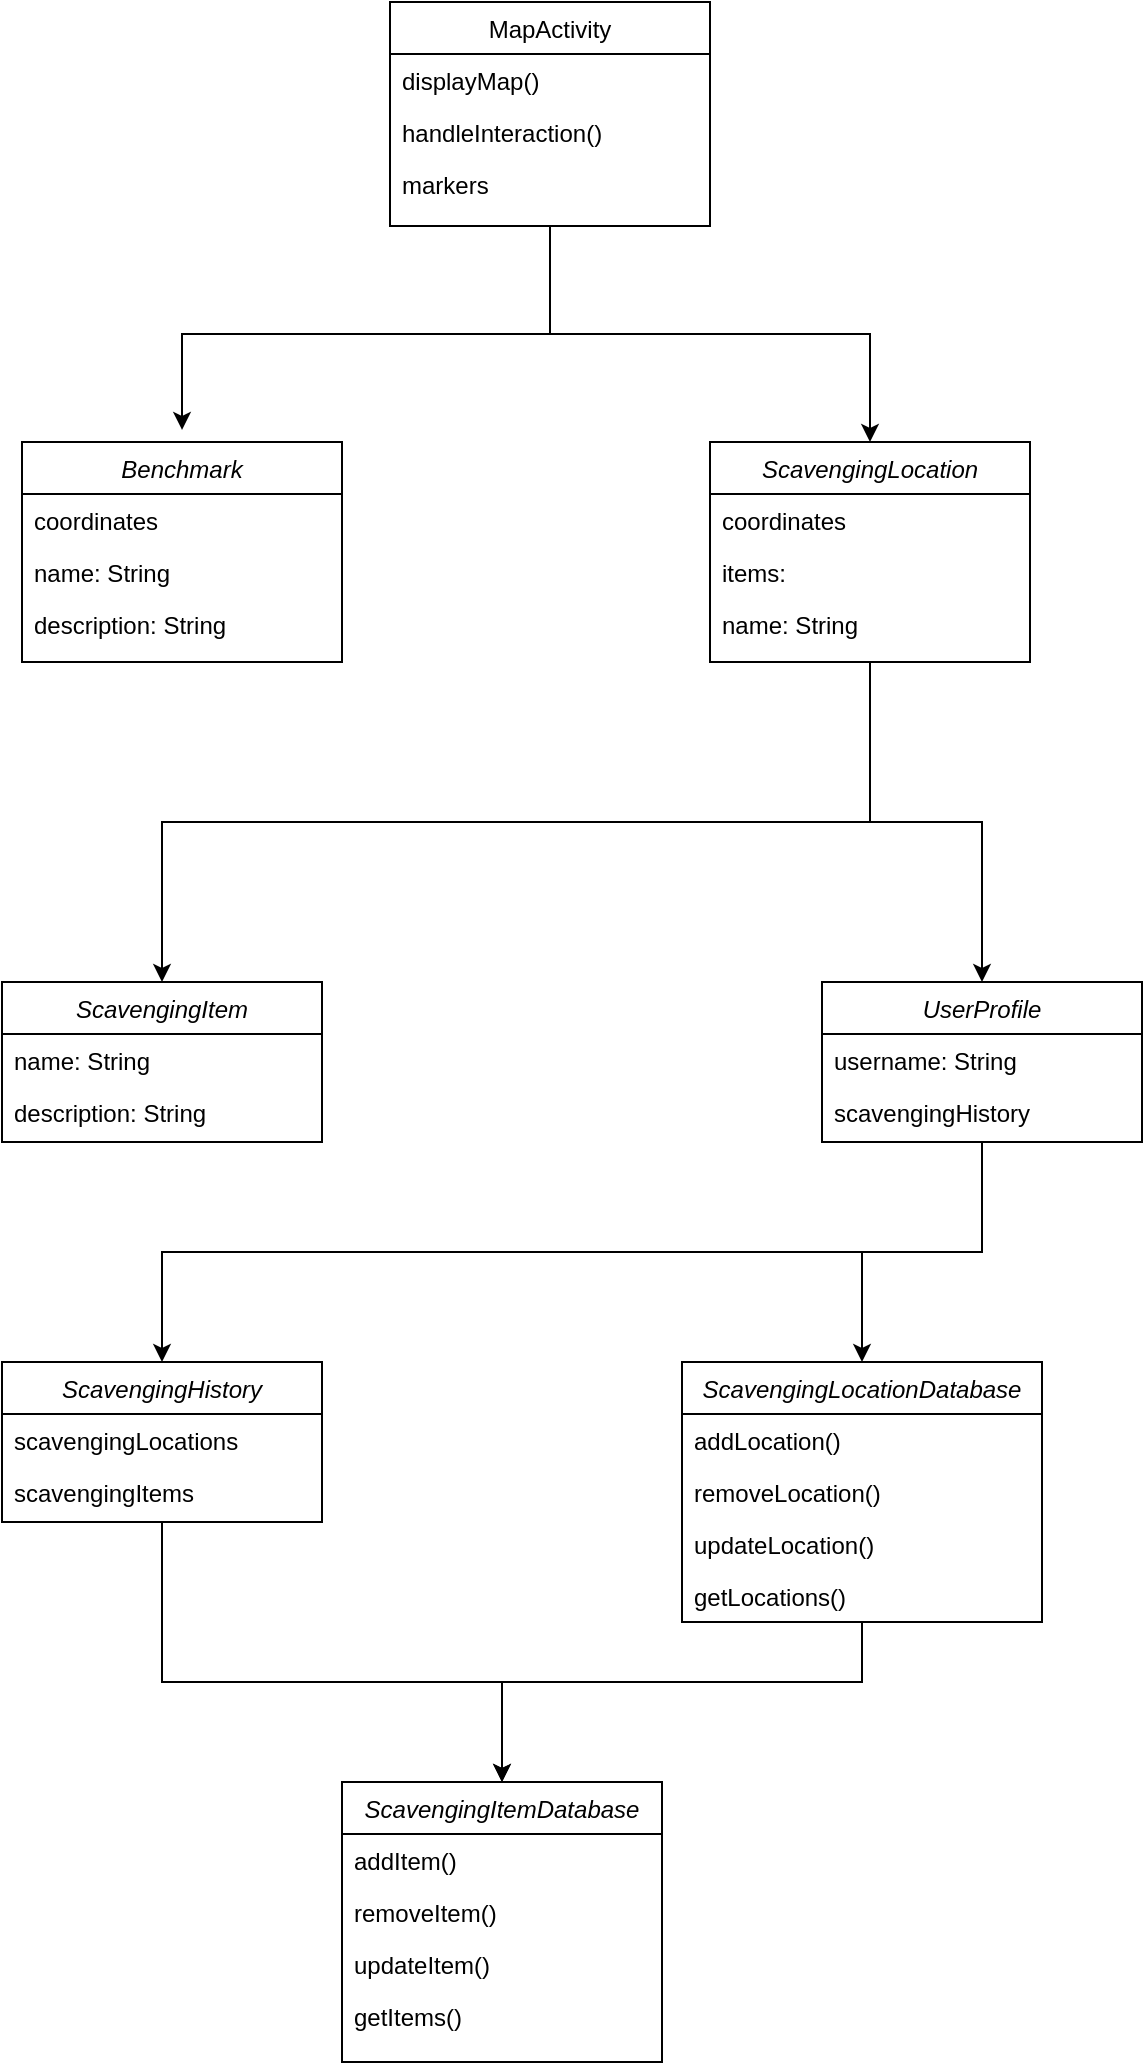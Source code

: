 <mxfile version="20.8.13" type="github"><diagram id="C5RBs43oDa-KdzZeNtuy" name="Page-1"><mxGraphModel dx="2074" dy="1106" grid="1" gridSize="10" guides="1" tooltips="1" connect="1" arrows="1" fold="1" page="1" pageScale="1" pageWidth="827" pageHeight="1169" math="0" shadow="0"><root><mxCell id="WIyWlLk6GJQsqaUBKTNV-0"/><mxCell id="WIyWlLk6GJQsqaUBKTNV-1" parent="WIyWlLk6GJQsqaUBKTNV-0"/><mxCell id="_OQlphnCNKceHCE0-Q27-32" style="edgeStyle=orthogonalEdgeStyle;rounded=0;orthogonalLoop=1;jettySize=auto;html=1;exitX=0.5;exitY=1;exitDx=0;exitDy=0;" edge="1" parent="WIyWlLk6GJQsqaUBKTNV-1" source="zkfFHV4jXpPFQw0GAbJ--0" target="_OQlphnCNKceHCE0-Q27-12"><mxGeometry relative="1" as="geometry"/></mxCell><mxCell id="_OQlphnCNKceHCE0-Q27-33" style="edgeStyle=orthogonalEdgeStyle;rounded=0;orthogonalLoop=1;jettySize=auto;html=1;exitX=0.5;exitY=1;exitDx=0;exitDy=0;" edge="1" parent="WIyWlLk6GJQsqaUBKTNV-1" source="zkfFHV4jXpPFQw0GAbJ--0" target="_OQlphnCNKceHCE0-Q27-8"><mxGeometry relative="1" as="geometry"/></mxCell><mxCell id="zkfFHV4jXpPFQw0GAbJ--0" value="ScavengingLocation" style="swimlane;fontStyle=2;align=center;verticalAlign=top;childLayout=stackLayout;horizontal=1;startSize=26;horizontalStack=0;resizeParent=1;resizeLast=0;collapsible=1;marginBottom=0;rounded=0;shadow=0;strokeWidth=1;" parent="WIyWlLk6GJQsqaUBKTNV-1" vertex="1"><mxGeometry x="494" y="260" width="160" height="110" as="geometry"><mxRectangle x="230" y="140" width="160" height="26" as="alternateBounds"/></mxGeometry></mxCell><mxCell id="zkfFHV4jXpPFQw0GAbJ--1" value="coordinates" style="text;align=left;verticalAlign=top;spacingLeft=4;spacingRight=4;overflow=hidden;rotatable=0;points=[[0,0.5],[1,0.5]];portConstraint=eastwest;" parent="zkfFHV4jXpPFQw0GAbJ--0" vertex="1"><mxGeometry y="26" width="160" height="26" as="geometry"/></mxCell><mxCell id="zkfFHV4jXpPFQw0GAbJ--2" value="items:" style="text;align=left;verticalAlign=top;spacingLeft=4;spacingRight=4;overflow=hidden;rotatable=0;points=[[0,0.5],[1,0.5]];portConstraint=eastwest;rounded=0;shadow=0;html=0;" parent="zkfFHV4jXpPFQw0GAbJ--0" vertex="1"><mxGeometry y="52" width="160" height="26" as="geometry"/></mxCell><mxCell id="zkfFHV4jXpPFQw0GAbJ--3" value="name: String" style="text;align=left;verticalAlign=top;spacingLeft=4;spacingRight=4;overflow=hidden;rotatable=0;points=[[0,0.5],[1,0.5]];portConstraint=eastwest;rounded=0;shadow=0;html=0;" parent="zkfFHV4jXpPFQw0GAbJ--0" vertex="1"><mxGeometry y="78" width="160" height="26" as="geometry"/></mxCell><mxCell id="_OQlphnCNKceHCE0-Q27-28" style="edgeStyle=orthogonalEdgeStyle;rounded=0;orthogonalLoop=1;jettySize=auto;html=1;entryX=0.5;entryY=0;entryDx=0;entryDy=0;" edge="1" parent="WIyWlLk6GJQsqaUBKTNV-1" target="zkfFHV4jXpPFQw0GAbJ--0"><mxGeometry relative="1" as="geometry"><mxPoint x="574" y="260" as="sourcePoint"/></mxGeometry></mxCell><mxCell id="_OQlphnCNKceHCE0-Q27-29" style="edgeStyle=orthogonalEdgeStyle;rounded=0;orthogonalLoop=1;jettySize=auto;html=1;exitX=0.5;exitY=1;exitDx=0;exitDy=0;entryX=0.5;entryY=-0.055;entryDx=0;entryDy=0;entryPerimeter=0;" edge="1" parent="WIyWlLk6GJQsqaUBKTNV-1" source="zkfFHV4jXpPFQw0GAbJ--17" target="_OQlphnCNKceHCE0-Q27-2"><mxGeometry relative="1" as="geometry"/></mxCell><mxCell id="_OQlphnCNKceHCE0-Q27-30" style="edgeStyle=orthogonalEdgeStyle;rounded=0;orthogonalLoop=1;jettySize=auto;html=1;exitX=0.5;exitY=1;exitDx=0;exitDy=0;entryX=0.5;entryY=0;entryDx=0;entryDy=0;" edge="1" parent="WIyWlLk6GJQsqaUBKTNV-1" source="zkfFHV4jXpPFQw0GAbJ--17" target="zkfFHV4jXpPFQw0GAbJ--0"><mxGeometry relative="1" as="geometry"/></mxCell><mxCell id="zkfFHV4jXpPFQw0GAbJ--17" value="MapActivity" style="swimlane;fontStyle=0;align=center;verticalAlign=top;childLayout=stackLayout;horizontal=1;startSize=26;horizontalStack=0;resizeParent=1;resizeLast=0;collapsible=1;marginBottom=0;rounded=0;shadow=0;strokeWidth=1;" parent="WIyWlLk6GJQsqaUBKTNV-1" vertex="1"><mxGeometry x="334" y="40" width="160" height="112" as="geometry"><mxRectangle x="550" y="140" width="160" height="26" as="alternateBounds"/></mxGeometry></mxCell><mxCell id="zkfFHV4jXpPFQw0GAbJ--18" value="displayMap()" style="text;align=left;verticalAlign=top;spacingLeft=4;spacingRight=4;overflow=hidden;rotatable=0;points=[[0,0.5],[1,0.5]];portConstraint=eastwest;" parent="zkfFHV4jXpPFQw0GAbJ--17" vertex="1"><mxGeometry y="26" width="160" height="26" as="geometry"/></mxCell><mxCell id="zkfFHV4jXpPFQw0GAbJ--19" value="handleInteraction()" style="text;align=left;verticalAlign=top;spacingLeft=4;spacingRight=4;overflow=hidden;rotatable=0;points=[[0,0.5],[1,0.5]];portConstraint=eastwest;rounded=0;shadow=0;html=0;" parent="zkfFHV4jXpPFQw0GAbJ--17" vertex="1"><mxGeometry y="52" width="160" height="26" as="geometry"/></mxCell><mxCell id="_OQlphnCNKceHCE0-Q27-2" value="Benchmark&#xA;&#xA;" style="swimlane;fontStyle=2;align=center;verticalAlign=top;childLayout=stackLayout;horizontal=1;startSize=26;horizontalStack=0;resizeParent=1;resizeLast=0;collapsible=1;marginBottom=0;rounded=0;shadow=0;strokeWidth=1;" vertex="1" parent="WIyWlLk6GJQsqaUBKTNV-1"><mxGeometry x="150" y="260" width="160" height="110" as="geometry"><mxRectangle x="230" y="140" width="160" height="26" as="alternateBounds"/></mxGeometry></mxCell><mxCell id="_OQlphnCNKceHCE0-Q27-3" value="coordinates" style="text;align=left;verticalAlign=top;spacingLeft=4;spacingRight=4;overflow=hidden;rotatable=0;points=[[0,0.5],[1,0.5]];portConstraint=eastwest;" vertex="1" parent="_OQlphnCNKceHCE0-Q27-2"><mxGeometry y="26" width="160" height="26" as="geometry"/></mxCell><mxCell id="_OQlphnCNKceHCE0-Q27-4" value="name: String" style="text;align=left;verticalAlign=top;spacingLeft=4;spacingRight=4;overflow=hidden;rotatable=0;points=[[0,0.5],[1,0.5]];portConstraint=eastwest;rounded=0;shadow=0;html=0;" vertex="1" parent="_OQlphnCNKceHCE0-Q27-2"><mxGeometry y="52" width="160" height="26" as="geometry"/></mxCell><mxCell id="_OQlphnCNKceHCE0-Q27-5" value="description: String" style="text;align=left;verticalAlign=top;spacingLeft=4;spacingRight=4;overflow=hidden;rotatable=0;points=[[0,0.5],[1,0.5]];portConstraint=eastwest;rounded=0;shadow=0;html=0;" vertex="1" parent="_OQlphnCNKceHCE0-Q27-2"><mxGeometry y="78" width="160" height="26" as="geometry"/></mxCell><mxCell id="_OQlphnCNKceHCE0-Q27-34" style="edgeStyle=orthogonalEdgeStyle;rounded=0;orthogonalLoop=1;jettySize=auto;html=1;exitX=0.5;exitY=1;exitDx=0;exitDy=0;" edge="1" parent="WIyWlLk6GJQsqaUBKTNV-1" source="_OQlphnCNKceHCE0-Q27-8" target="_OQlphnCNKceHCE0-Q27-16"><mxGeometry relative="1" as="geometry"/></mxCell><mxCell id="_OQlphnCNKceHCE0-Q27-35" style="edgeStyle=orthogonalEdgeStyle;rounded=0;orthogonalLoop=1;jettySize=auto;html=1;exitX=0.5;exitY=1;exitDx=0;exitDy=0;" edge="1" parent="WIyWlLk6GJQsqaUBKTNV-1" source="_OQlphnCNKceHCE0-Q27-8" target="_OQlphnCNKceHCE0-Q27-20"><mxGeometry relative="1" as="geometry"/></mxCell><mxCell id="_OQlphnCNKceHCE0-Q27-8" value="UserProfile&#xA;" style="swimlane;fontStyle=2;align=center;verticalAlign=top;childLayout=stackLayout;horizontal=1;startSize=26;horizontalStack=0;resizeParent=1;resizeLast=0;collapsible=1;marginBottom=0;rounded=0;shadow=0;strokeWidth=1;" vertex="1" parent="WIyWlLk6GJQsqaUBKTNV-1"><mxGeometry x="550" y="530" width="160" height="80" as="geometry"><mxRectangle x="230" y="140" width="160" height="26" as="alternateBounds"/></mxGeometry></mxCell><mxCell id="_OQlphnCNKceHCE0-Q27-9" value="username: String" style="text;align=left;verticalAlign=top;spacingLeft=4;spacingRight=4;overflow=hidden;rotatable=0;points=[[0,0.5],[1,0.5]];portConstraint=eastwest;" vertex="1" parent="_OQlphnCNKceHCE0-Q27-8"><mxGeometry y="26" width="160" height="26" as="geometry"/></mxCell><mxCell id="_OQlphnCNKceHCE0-Q27-10" value="scavengingHistory" style="text;align=left;verticalAlign=top;spacingLeft=4;spacingRight=4;overflow=hidden;rotatable=0;points=[[0,0.5],[1,0.5]];portConstraint=eastwest;rounded=0;shadow=0;html=0;" vertex="1" parent="_OQlphnCNKceHCE0-Q27-8"><mxGeometry y="52" width="160" height="26" as="geometry"/></mxCell><mxCell id="_OQlphnCNKceHCE0-Q27-12" value="ScavengingItem" style="swimlane;fontStyle=2;align=center;verticalAlign=top;childLayout=stackLayout;horizontal=1;startSize=26;horizontalStack=0;resizeParent=1;resizeLast=0;collapsible=1;marginBottom=0;rounded=0;shadow=0;strokeWidth=1;" vertex="1" parent="WIyWlLk6GJQsqaUBKTNV-1"><mxGeometry x="140" y="530" width="160" height="80" as="geometry"><mxRectangle x="230" y="140" width="160" height="26" as="alternateBounds"/></mxGeometry></mxCell><mxCell id="_OQlphnCNKceHCE0-Q27-13" value="name: String" style="text;align=left;verticalAlign=top;spacingLeft=4;spacingRight=4;overflow=hidden;rotatable=0;points=[[0,0.5],[1,0.5]];portConstraint=eastwest;" vertex="1" parent="_OQlphnCNKceHCE0-Q27-12"><mxGeometry y="26" width="160" height="26" as="geometry"/></mxCell><mxCell id="_OQlphnCNKceHCE0-Q27-14" value="description: String" style="text;align=left;verticalAlign=top;spacingLeft=4;spacingRight=4;overflow=hidden;rotatable=0;points=[[0,0.5],[1,0.5]];portConstraint=eastwest;rounded=0;shadow=0;html=0;" vertex="1" parent="_OQlphnCNKceHCE0-Q27-12"><mxGeometry y="52" width="160" height="26" as="geometry"/></mxCell><mxCell id="_OQlphnCNKceHCE0-Q27-37" style="edgeStyle=orthogonalEdgeStyle;rounded=0;orthogonalLoop=1;jettySize=auto;html=1;exitX=0.5;exitY=1;exitDx=0;exitDy=0;entryX=0.5;entryY=0;entryDx=0;entryDy=0;" edge="1" parent="WIyWlLk6GJQsqaUBKTNV-1" source="_OQlphnCNKceHCE0-Q27-16" target="_OQlphnCNKceHCE0-Q27-24"><mxGeometry relative="1" as="geometry"><Array as="points"><mxPoint x="570" y="880"/><mxPoint x="390" y="880"/></Array></mxGeometry></mxCell><mxCell id="_OQlphnCNKceHCE0-Q27-16" value="ScavengingLocationDatabase" style="swimlane;fontStyle=2;align=center;verticalAlign=top;childLayout=stackLayout;horizontal=1;startSize=26;horizontalStack=0;resizeParent=1;resizeLast=0;collapsible=1;marginBottom=0;rounded=0;shadow=0;strokeWidth=1;" vertex="1" parent="WIyWlLk6GJQsqaUBKTNV-1"><mxGeometry x="480" y="720" width="180" height="130" as="geometry"><mxRectangle x="230" y="140" width="160" height="26" as="alternateBounds"/></mxGeometry></mxCell><mxCell id="_OQlphnCNKceHCE0-Q27-17" value="addLocation()" style="text;align=left;verticalAlign=top;spacingLeft=4;spacingRight=4;overflow=hidden;rotatable=0;points=[[0,0.5],[1,0.5]];portConstraint=eastwest;" vertex="1" parent="_OQlphnCNKceHCE0-Q27-16"><mxGeometry y="26" width="180" height="26" as="geometry"/></mxCell><mxCell id="_OQlphnCNKceHCE0-Q27-18" value="removeLocation()&#xA;&#xA;" style="text;align=left;verticalAlign=top;spacingLeft=4;spacingRight=4;overflow=hidden;rotatable=0;points=[[0,0.5],[1,0.5]];portConstraint=eastwest;rounded=0;shadow=0;html=0;" vertex="1" parent="_OQlphnCNKceHCE0-Q27-16"><mxGeometry y="52" width="180" height="26" as="geometry"/></mxCell><mxCell id="_OQlphnCNKceHCE0-Q27-19" value="updateLocation()" style="text;align=left;verticalAlign=top;spacingLeft=4;spacingRight=4;overflow=hidden;rotatable=0;points=[[0,0.5],[1,0.5]];portConstraint=eastwest;rounded=0;shadow=0;html=0;" vertex="1" parent="_OQlphnCNKceHCE0-Q27-16"><mxGeometry y="78" width="180" height="26" as="geometry"/></mxCell><mxCell id="_OQlphnCNKceHCE0-Q27-41" value="getLocations()" style="text;align=left;verticalAlign=top;spacingLeft=4;spacingRight=4;overflow=hidden;rotatable=0;points=[[0,0.5],[1,0.5]];portConstraint=eastwest;rounded=0;shadow=0;html=0;" vertex="1" parent="_OQlphnCNKceHCE0-Q27-16"><mxGeometry y="104" width="180" height="26" as="geometry"/></mxCell><mxCell id="_OQlphnCNKceHCE0-Q27-36" style="edgeStyle=orthogonalEdgeStyle;rounded=0;orthogonalLoop=1;jettySize=auto;html=1;exitX=0.5;exitY=1;exitDx=0;exitDy=0;entryX=0.5;entryY=0;entryDx=0;entryDy=0;" edge="1" parent="WIyWlLk6GJQsqaUBKTNV-1" source="_OQlphnCNKceHCE0-Q27-20" target="_OQlphnCNKceHCE0-Q27-24"><mxGeometry relative="1" as="geometry"><Array as="points"><mxPoint x="220" y="880"/><mxPoint x="390" y="880"/></Array></mxGeometry></mxCell><mxCell id="_OQlphnCNKceHCE0-Q27-20" value="ScavengingHistory&#xA;" style="swimlane;fontStyle=2;align=center;verticalAlign=top;childLayout=stackLayout;horizontal=1;startSize=26;horizontalStack=0;resizeParent=1;resizeLast=0;collapsible=1;marginBottom=0;rounded=0;shadow=0;strokeWidth=1;" vertex="1" parent="WIyWlLk6GJQsqaUBKTNV-1"><mxGeometry x="140" y="720" width="160" height="80" as="geometry"><mxRectangle x="230" y="140" width="160" height="26" as="alternateBounds"/></mxGeometry></mxCell><mxCell id="_OQlphnCNKceHCE0-Q27-21" value="scavengingLocations" style="text;align=left;verticalAlign=top;spacingLeft=4;spacingRight=4;overflow=hidden;rotatable=0;points=[[0,0.5],[1,0.5]];portConstraint=eastwest;" vertex="1" parent="_OQlphnCNKceHCE0-Q27-20"><mxGeometry y="26" width="160" height="26" as="geometry"/></mxCell><mxCell id="_OQlphnCNKceHCE0-Q27-22" value="scavengingItems&#xA;&#xA;" style="text;align=left;verticalAlign=top;spacingLeft=4;spacingRight=4;overflow=hidden;rotatable=0;points=[[0,0.5],[1,0.5]];portConstraint=eastwest;rounded=0;shadow=0;html=0;" vertex="1" parent="_OQlphnCNKceHCE0-Q27-20"><mxGeometry y="52" width="160" height="26" as="geometry"/></mxCell><mxCell id="_OQlphnCNKceHCE0-Q27-24" value="ScavengingItemDatabase" style="swimlane;fontStyle=2;align=center;verticalAlign=top;childLayout=stackLayout;horizontal=1;startSize=26;horizontalStack=0;resizeParent=1;resizeLast=0;collapsible=1;marginBottom=0;rounded=0;shadow=0;strokeWidth=1;" vertex="1" parent="WIyWlLk6GJQsqaUBKTNV-1"><mxGeometry x="310" y="930" width="160" height="140" as="geometry"><mxRectangle x="230" y="140" width="160" height="26" as="alternateBounds"/></mxGeometry></mxCell><mxCell id="_OQlphnCNKceHCE0-Q27-25" value="addItem()" style="text;align=left;verticalAlign=top;spacingLeft=4;spacingRight=4;overflow=hidden;rotatable=0;points=[[0,0.5],[1,0.5]];portConstraint=eastwest;" vertex="1" parent="_OQlphnCNKceHCE0-Q27-24"><mxGeometry y="26" width="160" height="26" as="geometry"/></mxCell><mxCell id="_OQlphnCNKceHCE0-Q27-26" value="removeItem()&#xA;&#xA;" style="text;align=left;verticalAlign=top;spacingLeft=4;spacingRight=4;overflow=hidden;rotatable=0;points=[[0,0.5],[1,0.5]];portConstraint=eastwest;rounded=0;shadow=0;html=0;" vertex="1" parent="_OQlphnCNKceHCE0-Q27-24"><mxGeometry y="52" width="160" height="26" as="geometry"/></mxCell><mxCell id="_OQlphnCNKceHCE0-Q27-27" value="updateItem()" style="text;align=left;verticalAlign=top;spacingLeft=4;spacingRight=4;overflow=hidden;rotatable=0;points=[[0,0.5],[1,0.5]];portConstraint=eastwest;rounded=0;shadow=0;html=0;" vertex="1" parent="_OQlphnCNKceHCE0-Q27-24"><mxGeometry y="78" width="160" height="26" as="geometry"/></mxCell><mxCell id="_OQlphnCNKceHCE0-Q27-40" value="getItems()" style="text;align=left;verticalAlign=top;spacingLeft=4;spacingRight=4;overflow=hidden;rotatable=0;points=[[0,0.5],[1,0.5]];portConstraint=eastwest;rounded=0;shadow=0;html=0;" vertex="1" parent="_OQlphnCNKceHCE0-Q27-24"><mxGeometry y="104" width="160" height="26" as="geometry"/></mxCell><mxCell id="zkfFHV4jXpPFQw0GAbJ--20" value="markers" style="text;align=left;verticalAlign=top;spacingLeft=4;spacingRight=4;overflow=hidden;rotatable=0;points=[[0,0.5],[1,0.5]];portConstraint=eastwest;rounded=0;shadow=0;html=0;" parent="WIyWlLk6GJQsqaUBKTNV-1" vertex="1"><mxGeometry x="334" y="118" width="160" height="26" as="geometry"/></mxCell></root></mxGraphModel></diagram></mxfile>
